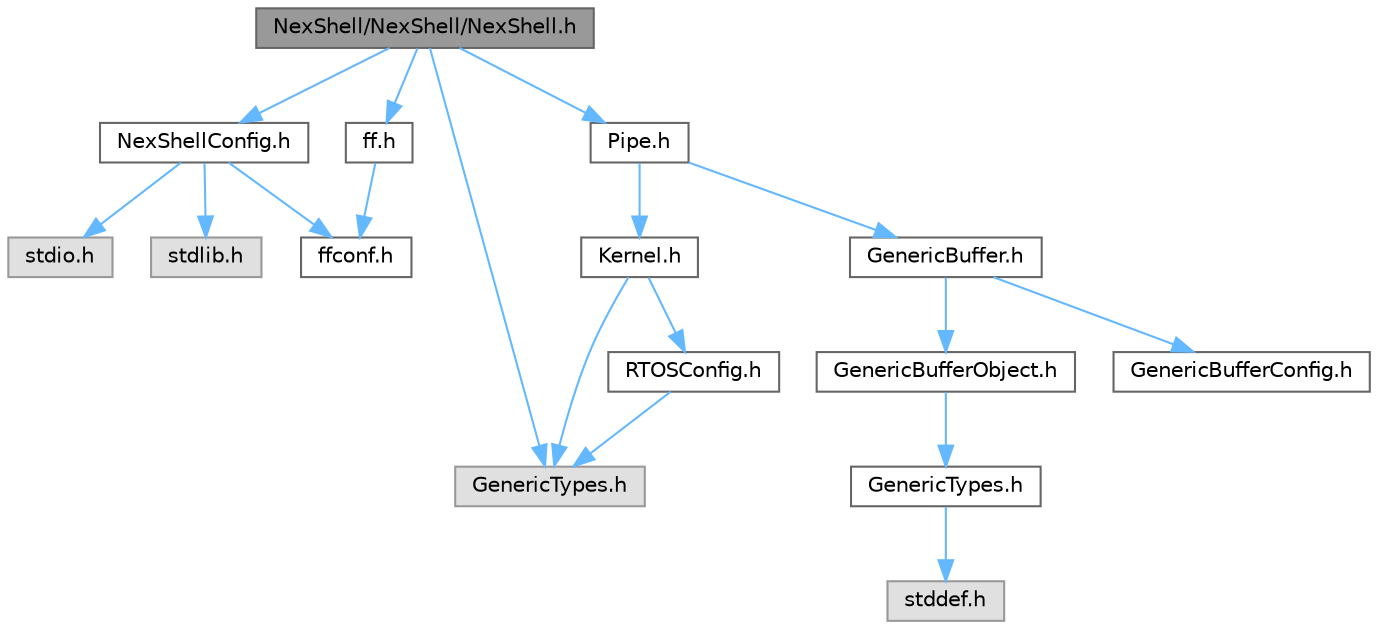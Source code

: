 digraph "NexShell/NexShell/NexShell.h"
{
 // LATEX_PDF_SIZE
  bgcolor="transparent";
  edge [fontname=Helvetica,fontsize=10,labelfontname=Helvetica,labelfontsize=10];
  node [fontname=Helvetica,fontsize=10,shape=box,height=0.2,width=0.4];
  Node1 [id="Node000001",label="NexShell/NexShell/NexShell.h",height=0.2,width=0.4,color="gray40", fillcolor="grey60", style="filled", fontcolor="black",tooltip=" "];
  Node1 -> Node2 [id="edge1_Node000001_Node000002",color="steelblue1",style="solid",tooltip=" "];
  Node2 [id="Node000002",label="NexShellConfig.h",height=0.2,width=0.4,color="grey40", fillcolor="white", style="filled",URL="$_nex_shell_config_8h.html",tooltip=" "];
  Node2 -> Node3 [id="edge2_Node000002_Node000003",color="steelblue1",style="solid",tooltip=" "];
  Node3 [id="Node000003",label="ffconf.h",height=0.2,width=0.4,color="grey40", fillcolor="white", style="filled",URL="$ffconf_8h_source.html",tooltip=" "];
  Node2 -> Node4 [id="edge3_Node000002_Node000004",color="steelblue1",style="solid",tooltip=" "];
  Node4 [id="Node000004",label="stdio.h",height=0.2,width=0.4,color="grey60", fillcolor="#E0E0E0", style="filled",tooltip=" "];
  Node2 -> Node5 [id="edge4_Node000002_Node000005",color="steelblue1",style="solid",tooltip=" "];
  Node5 [id="Node000005",label="stdlib.h",height=0.2,width=0.4,color="grey60", fillcolor="#E0E0E0", style="filled",tooltip=" "];
  Node1 -> Node6 [id="edge5_Node000001_Node000006",color="steelblue1",style="solid",tooltip=" "];
  Node6 [id="Node000006",label="GenericTypes.h",height=0.2,width=0.4,color="grey60", fillcolor="#E0E0E0", style="filled",tooltip=" "];
  Node1 -> Node7 [id="edge6_Node000001_Node000007",color="steelblue1",style="solid",tooltip=" "];
  Node7 [id="Node000007",label="Pipe.h",height=0.2,width=0.4,color="grey40", fillcolor="white", style="filled",URL="$_pipe_8h_source.html",tooltip=" "];
  Node7 -> Node8 [id="edge7_Node000007_Node000008",color="steelblue1",style="solid",tooltip=" "];
  Node8 [id="Node000008",label="Kernel.h",height=0.2,width=0.4,color="grey40", fillcolor="white", style="filled",URL="$_kernel_8h_source.html",tooltip=" "];
  Node8 -> Node6 [id="edge8_Node000008_Node000006",color="steelblue1",style="solid",tooltip=" "];
  Node8 -> Node9 [id="edge9_Node000008_Node000009",color="steelblue1",style="solid",tooltip=" "];
  Node9 [id="Node000009",label="RTOSConfig.h",height=0.2,width=0.4,color="grey40", fillcolor="white", style="filled",URL="$_r_t_o_s_config_8h_source.html",tooltip=" "];
  Node9 -> Node6 [id="edge10_Node000009_Node000006",color="steelblue1",style="solid",tooltip=" "];
  Node7 -> Node10 [id="edge11_Node000007_Node000010",color="steelblue1",style="solid",tooltip=" "];
  Node10 [id="Node000010",label="GenericBuffer.h",height=0.2,width=0.4,color="grey40", fillcolor="white", style="filled",URL="$_generic_buffer_8h_source.html",tooltip=" "];
  Node10 -> Node11 [id="edge12_Node000010_Node000011",color="steelblue1",style="solid",tooltip=" "];
  Node11 [id="Node000011",label="GenericBufferObject.h",height=0.2,width=0.4,color="grey40", fillcolor="white", style="filled",URL="$_generic_buffer_object_8h_source.html",tooltip=" "];
  Node11 -> Node12 [id="edge13_Node000011_Node000012",color="steelblue1",style="solid",tooltip=" "];
  Node12 [id="Node000012",label="GenericTypes.h",height=0.2,width=0.4,color="grey40", fillcolor="white", style="filled",URL="$_generic_buffer_2_generic_types_8h_source.html",tooltip=" "];
  Node12 -> Node13 [id="edge14_Node000012_Node000013",color="steelblue1",style="solid",tooltip=" "];
  Node13 [id="Node000013",label="stddef.h",height=0.2,width=0.4,color="grey60", fillcolor="#E0E0E0", style="filled",tooltip=" "];
  Node10 -> Node14 [id="edge15_Node000010_Node000014",color="steelblue1",style="solid",tooltip=" "];
  Node14 [id="Node000014",label="GenericBufferConfig.h",height=0.2,width=0.4,color="grey40", fillcolor="white", style="filled",URL="$_generic_buffer_config_8h_source.html",tooltip=" "];
  Node1 -> Node15 [id="edge16_Node000001_Node000015",color="steelblue1",style="solid",tooltip=" "];
  Node15 [id="Node000015",label="ff.h",height=0.2,width=0.4,color="grey40", fillcolor="white", style="filled",URL="$ff_8h_source.html",tooltip=" "];
  Node15 -> Node3 [id="edge17_Node000015_Node000003",color="steelblue1",style="solid",tooltip=" "];
}
